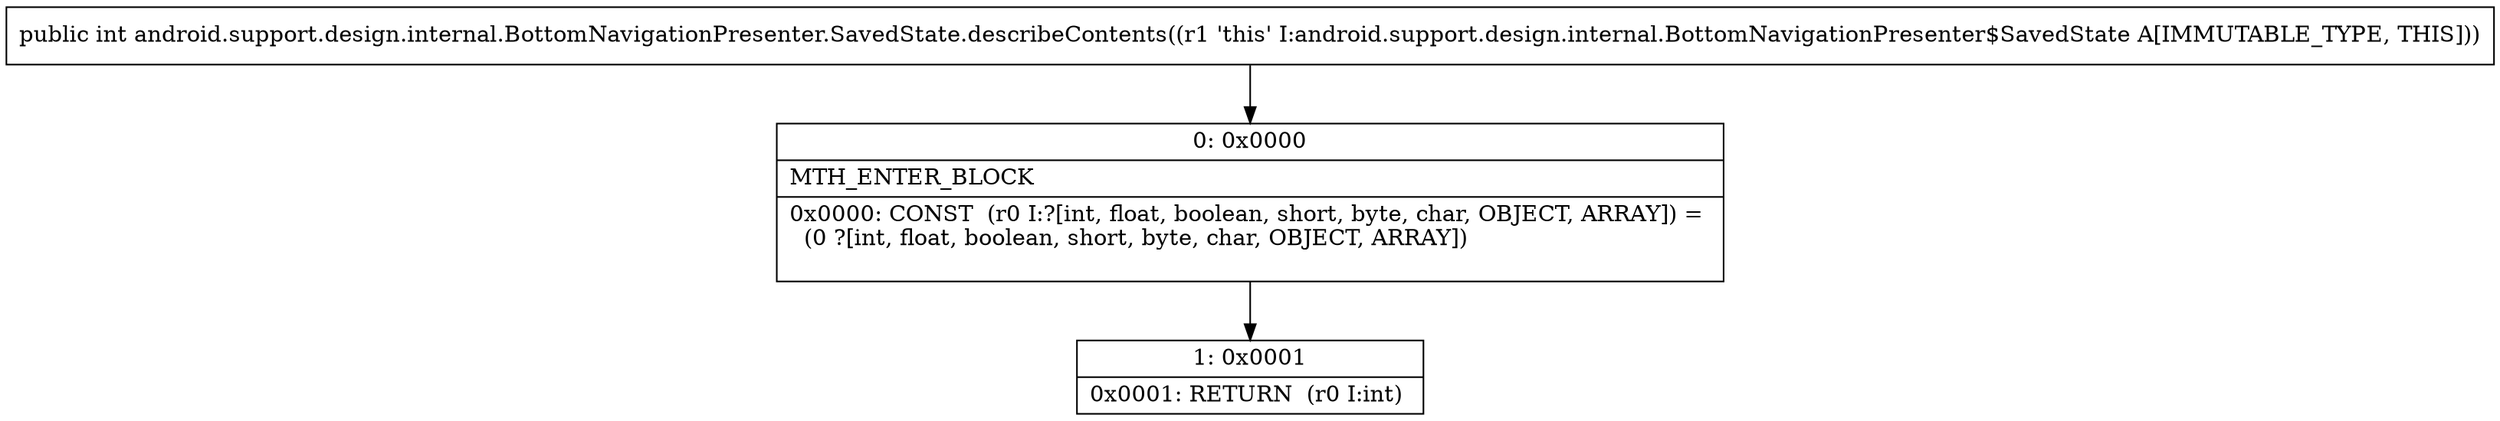 digraph "CFG forandroid.support.design.internal.BottomNavigationPresenter.SavedState.describeContents()I" {
Node_0 [shape=record,label="{0\:\ 0x0000|MTH_ENTER_BLOCK\l|0x0000: CONST  (r0 I:?[int, float, boolean, short, byte, char, OBJECT, ARRAY]) = \l  (0 ?[int, float, boolean, short, byte, char, OBJECT, ARRAY])\l \l}"];
Node_1 [shape=record,label="{1\:\ 0x0001|0x0001: RETURN  (r0 I:int) \l}"];
MethodNode[shape=record,label="{public int android.support.design.internal.BottomNavigationPresenter.SavedState.describeContents((r1 'this' I:android.support.design.internal.BottomNavigationPresenter$SavedState A[IMMUTABLE_TYPE, THIS])) }"];
MethodNode -> Node_0;
Node_0 -> Node_1;
}

